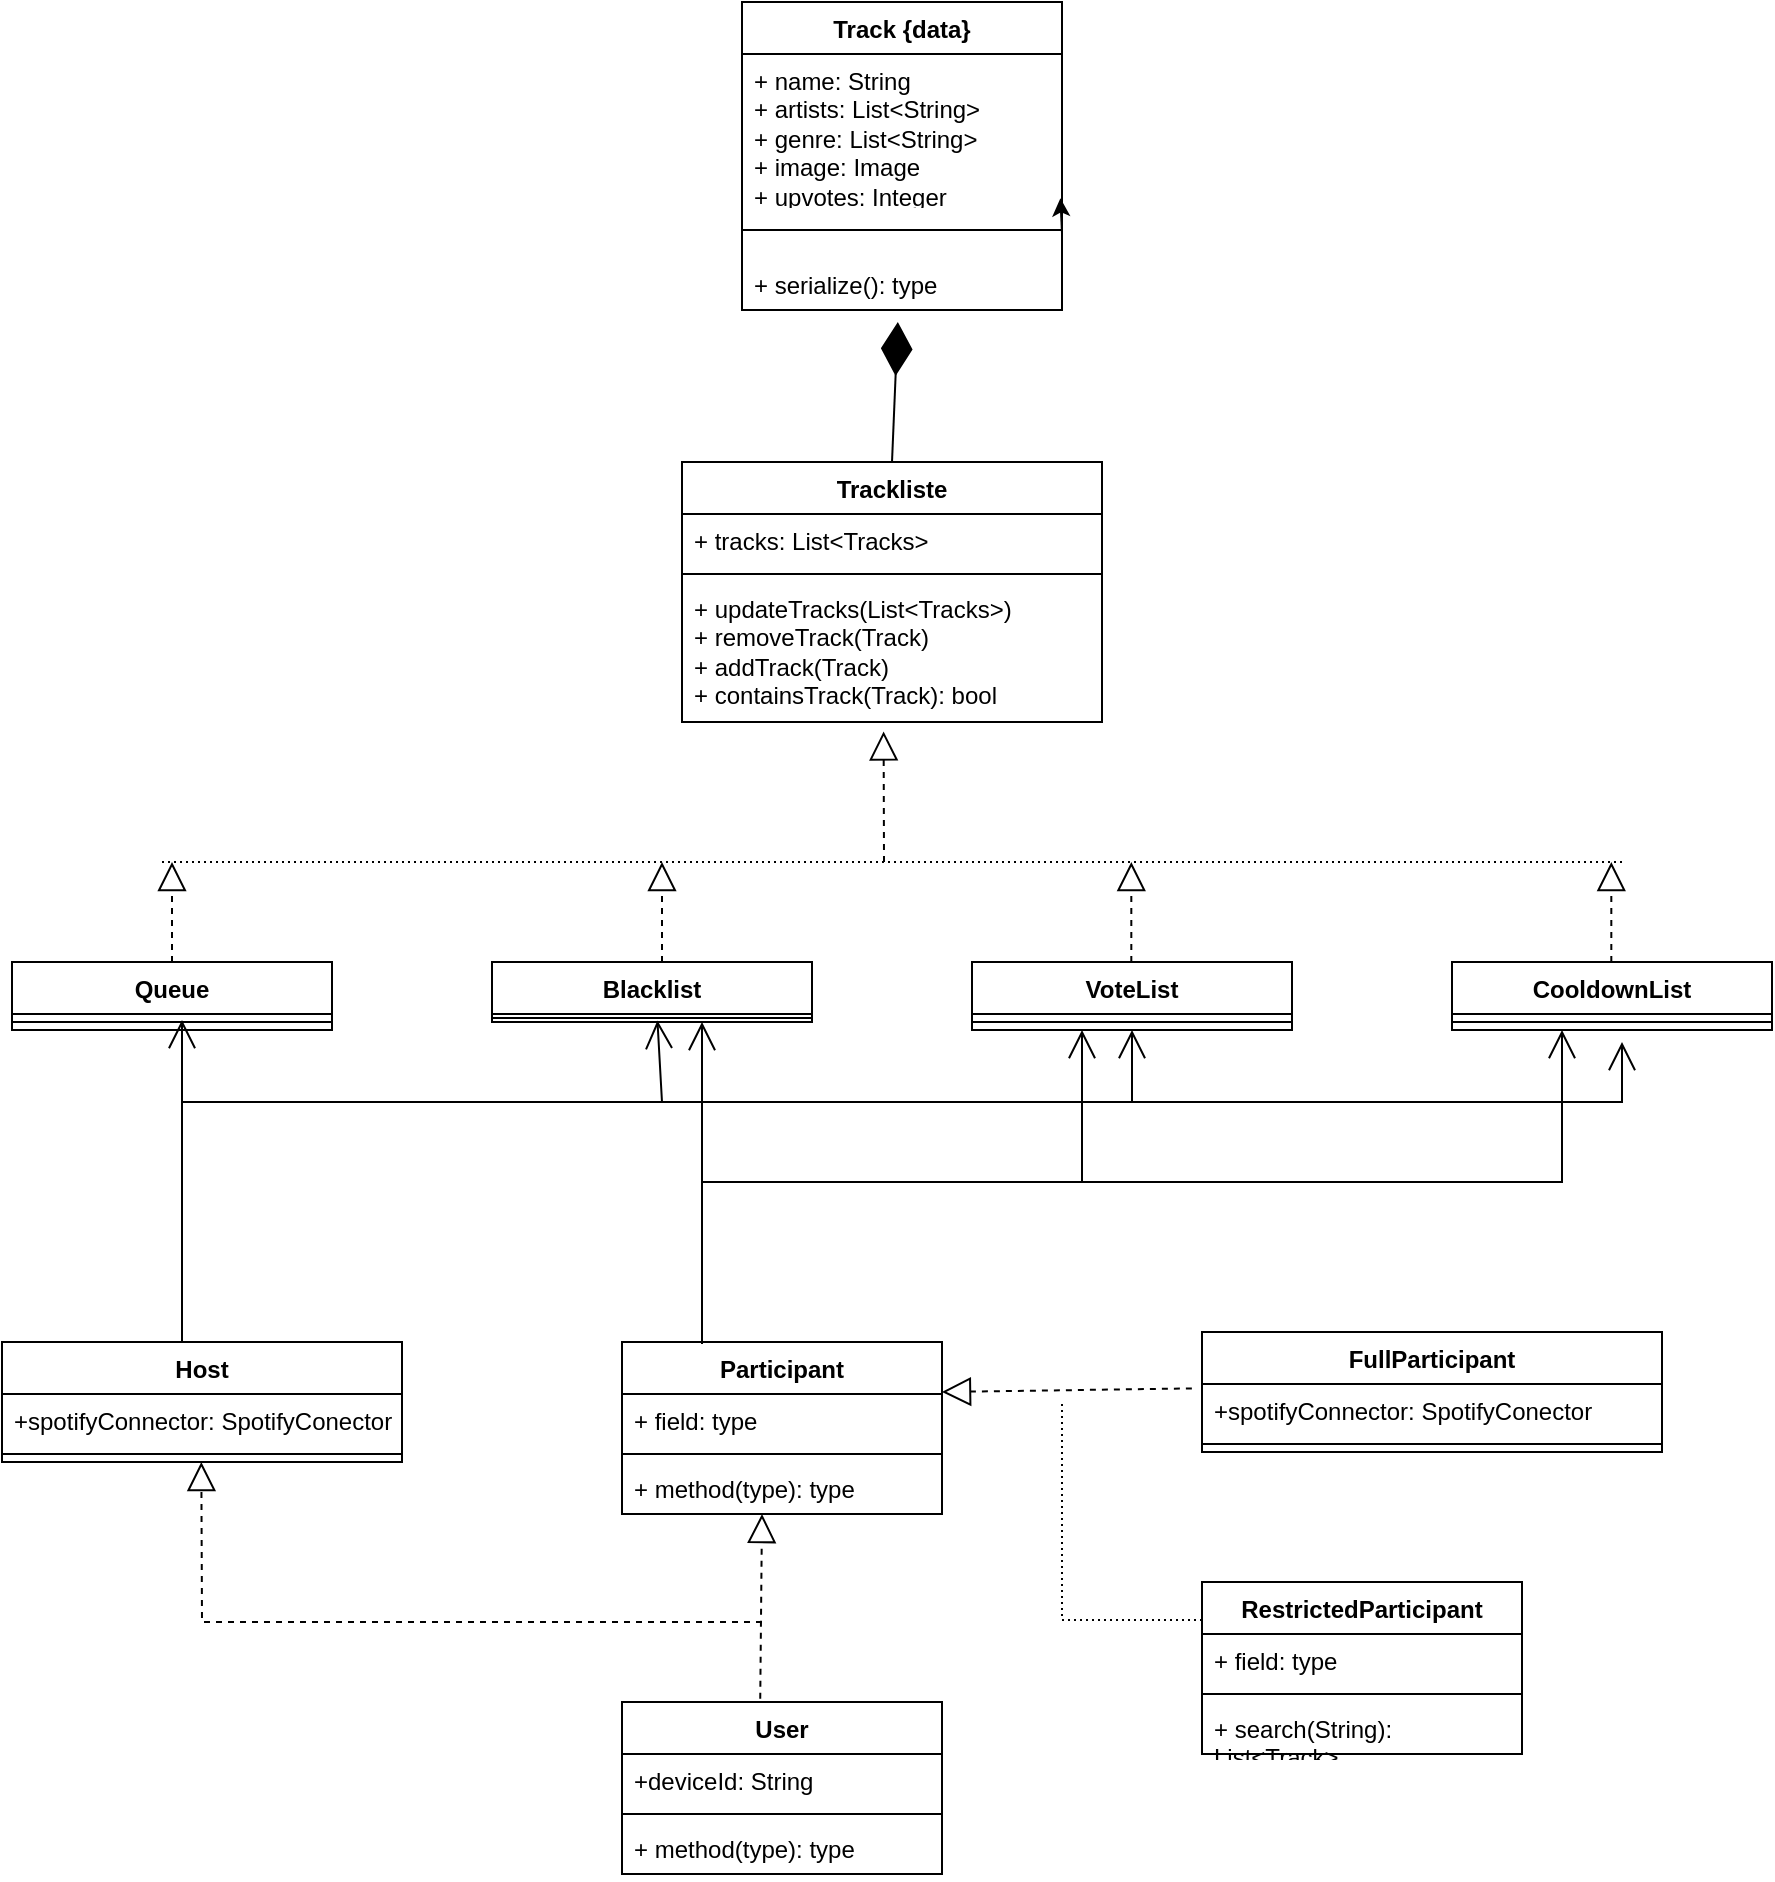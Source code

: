 <mxfile version="22.1.11" type="github">
  <diagram name="Seite-1" id="cwBHMf6WFY8OS25mvuyV">
    <mxGraphModel dx="1361" dy="1455" grid="1" gridSize="10" guides="1" tooltips="1" connect="1" arrows="1" fold="1" page="1" pageScale="1" pageWidth="827" pageHeight="1169" math="0" shadow="0">
      <root>
        <mxCell id="0" />
        <mxCell id="1" parent="0" />
        <mxCell id="21mGU__ByVHopkqidTHc-1" value="Track {data}" style="swimlane;fontStyle=1;align=center;verticalAlign=top;childLayout=stackLayout;horizontal=1;startSize=26;horizontalStack=0;resizeParent=1;resizeParentMax=0;resizeLast=0;collapsible=1;marginBottom=0;whiteSpace=wrap;html=1;" parent="1" vertex="1">
          <mxGeometry x="40" y="-110" width="160" height="154" as="geometry">
            <mxRectangle x="310" y="110" width="100" height="30" as="alternateBounds" />
          </mxGeometry>
        </mxCell>
        <mxCell id="21mGU__ByVHopkqidTHc-2" value="&lt;div&gt;+ name: String&lt;/div&gt;&lt;div&gt;+ artists: List&amp;lt;String&amp;gt;&lt;/div&gt;&lt;div&gt;+ genre: List&amp;lt;String&amp;gt;&lt;/div&gt;&lt;div&gt;+ image: Image&lt;/div&gt;&lt;div&gt;+ upvotes: Integer&lt;br&gt;&lt;/div&gt;&lt;div&gt;&lt;br&gt;&lt;/div&gt;" style="text;strokeColor=none;fillColor=none;align=left;verticalAlign=top;spacingLeft=4;spacingRight=4;overflow=hidden;rotatable=0;points=[[0,0.5],[1,0.5]];portConstraint=eastwest;whiteSpace=wrap;html=1;" parent="21mGU__ByVHopkqidTHc-1" vertex="1">
          <mxGeometry y="26" width="160" height="74" as="geometry" />
        </mxCell>
        <mxCell id="21mGU__ByVHopkqidTHc-3" value="" style="line;strokeWidth=1;fillColor=none;align=left;verticalAlign=middle;spacingTop=-1;spacingLeft=3;spacingRight=3;rotatable=0;labelPosition=right;points=[];portConstraint=eastwest;strokeColor=inherit;" parent="21mGU__ByVHopkqidTHc-1" vertex="1">
          <mxGeometry y="100" width="160" height="28" as="geometry" />
        </mxCell>
        <mxCell id="21mGU__ByVHopkqidTHc-4" value="+ serialize(): type" style="text;strokeColor=none;fillColor=none;align=left;verticalAlign=top;spacingLeft=4;spacingRight=4;overflow=hidden;rotatable=0;points=[[0,0.5],[1,0.5]];portConstraint=eastwest;whiteSpace=wrap;html=1;" parent="21mGU__ByVHopkqidTHc-1" vertex="1">
          <mxGeometry y="128" width="160" height="26" as="geometry" />
        </mxCell>
        <mxCell id="zWyNzxWB-JUxgK_gsZQu-5" style="edgeStyle=orthogonalEdgeStyle;rounded=0;orthogonalLoop=1;jettySize=auto;html=1;exitX=1;exitY=0.75;exitDx=0;exitDy=0;entryX=0.995;entryY=0.975;entryDx=0;entryDy=0;entryPerimeter=0;" edge="1" parent="21mGU__ByVHopkqidTHc-1" source="21mGU__ByVHopkqidTHc-1" target="21mGU__ByVHopkqidTHc-2">
          <mxGeometry relative="1" as="geometry" />
        </mxCell>
        <mxCell id="zWyNzxWB-JUxgK_gsZQu-1" value="Trackliste" style="swimlane;fontStyle=1;align=center;verticalAlign=top;childLayout=stackLayout;horizontal=1;startSize=26;horizontalStack=0;resizeParent=1;resizeParentMax=0;resizeLast=0;collapsible=1;marginBottom=0;whiteSpace=wrap;html=1;" vertex="1" parent="1">
          <mxGeometry x="10" y="120" width="210" height="130" as="geometry" />
        </mxCell>
        <mxCell id="zWyNzxWB-JUxgK_gsZQu-2" value="&lt;div&gt;+ tracks: List&amp;lt;Tracks&amp;gt;&lt;/div&gt;&lt;div&gt;&lt;br&gt;&lt;/div&gt;" style="text;strokeColor=none;fillColor=none;align=left;verticalAlign=top;spacingLeft=4;spacingRight=4;overflow=hidden;rotatable=0;points=[[0,0.5],[1,0.5]];portConstraint=eastwest;whiteSpace=wrap;html=1;" vertex="1" parent="zWyNzxWB-JUxgK_gsZQu-1">
          <mxGeometry y="26" width="210" height="26" as="geometry" />
        </mxCell>
        <mxCell id="zWyNzxWB-JUxgK_gsZQu-3" value="" style="line;strokeWidth=1;fillColor=none;align=left;verticalAlign=middle;spacingTop=-1;spacingLeft=3;spacingRight=3;rotatable=0;labelPosition=right;points=[];portConstraint=eastwest;strokeColor=inherit;" vertex="1" parent="zWyNzxWB-JUxgK_gsZQu-1">
          <mxGeometry y="52" width="210" height="8" as="geometry" />
        </mxCell>
        <mxCell id="zWyNzxWB-JUxgK_gsZQu-4" value="&lt;div&gt;+ updateTracks(List&amp;lt;Tracks&amp;gt;)&lt;/div&gt;&lt;div&gt;+ removeTrack(Track)&lt;/div&gt;&lt;div&gt;+ addTrack(Track)&lt;/div&gt;&lt;div&gt;+ containsTrack(Track): bool&lt;/div&gt;&lt;div&gt;&lt;br&gt;&lt;/div&gt;" style="text;strokeColor=none;fillColor=none;align=left;verticalAlign=top;spacingLeft=4;spacingRight=4;overflow=hidden;rotatable=0;points=[[0,0.5],[1,0.5]];portConstraint=eastwest;whiteSpace=wrap;html=1;" vertex="1" parent="zWyNzxWB-JUxgK_gsZQu-1">
          <mxGeometry y="60" width="210" height="70" as="geometry" />
        </mxCell>
        <mxCell id="zWyNzxWB-JUxgK_gsZQu-10" value="VoteList" style="swimlane;fontStyle=1;align=center;verticalAlign=top;childLayout=stackLayout;horizontal=1;startSize=26;horizontalStack=0;resizeParent=1;resizeParentMax=0;resizeLast=0;collapsible=1;marginBottom=0;whiteSpace=wrap;html=1;" vertex="1" parent="1">
          <mxGeometry x="155" y="370" width="160" height="34" as="geometry">
            <mxRectangle x="50" y="360" width="90" height="30" as="alternateBounds" />
          </mxGeometry>
        </mxCell>
        <mxCell id="zWyNzxWB-JUxgK_gsZQu-12" value="" style="line;strokeWidth=1;fillColor=none;align=left;verticalAlign=middle;spacingTop=-1;spacingLeft=3;spacingRight=3;rotatable=0;labelPosition=right;points=[];portConstraint=eastwest;strokeColor=inherit;" vertex="1" parent="zWyNzxWB-JUxgK_gsZQu-10">
          <mxGeometry y="26" width="160" height="8" as="geometry" />
        </mxCell>
        <mxCell id="zWyNzxWB-JUxgK_gsZQu-15" value="Blacklist" style="swimlane;fontStyle=1;align=center;verticalAlign=top;childLayout=stackLayout;horizontal=1;startSize=26;horizontalStack=0;resizeParent=1;resizeParentMax=0;resizeLast=0;collapsible=1;marginBottom=0;whiteSpace=wrap;html=1;" vertex="1" parent="1">
          <mxGeometry x="-85" y="370" width="160" height="30" as="geometry">
            <mxRectangle x="50" y="360" width="90" height="30" as="alternateBounds" />
          </mxGeometry>
        </mxCell>
        <mxCell id="zWyNzxWB-JUxgK_gsZQu-16" value="" style="line;strokeWidth=1;fillColor=none;align=left;verticalAlign=middle;spacingTop=-1;spacingLeft=3;spacingRight=3;rotatable=0;labelPosition=right;points=[];portConstraint=eastwest;strokeColor=inherit;" vertex="1" parent="zWyNzxWB-JUxgK_gsZQu-15">
          <mxGeometry y="26" width="160" height="4" as="geometry" />
        </mxCell>
        <mxCell id="zWyNzxWB-JUxgK_gsZQu-17" value="Queue" style="swimlane;fontStyle=1;align=center;verticalAlign=top;childLayout=stackLayout;horizontal=1;startSize=26;horizontalStack=0;resizeParent=1;resizeParentMax=0;resizeLast=0;collapsible=1;marginBottom=0;whiteSpace=wrap;html=1;" vertex="1" parent="1">
          <mxGeometry x="-325" y="370" width="160" height="34" as="geometry">
            <mxRectangle x="50" y="360" width="90" height="30" as="alternateBounds" />
          </mxGeometry>
        </mxCell>
        <mxCell id="zWyNzxWB-JUxgK_gsZQu-18" value="" style="line;strokeWidth=1;fillColor=none;align=left;verticalAlign=middle;spacingTop=-1;spacingLeft=3;spacingRight=3;rotatable=0;labelPosition=right;points=[];portConstraint=eastwest;strokeColor=inherit;" vertex="1" parent="zWyNzxWB-JUxgK_gsZQu-17">
          <mxGeometry y="26" width="160" height="8" as="geometry" />
        </mxCell>
        <mxCell id="zWyNzxWB-JUxgK_gsZQu-19" value="CooldownList" style="swimlane;fontStyle=1;align=center;verticalAlign=top;childLayout=stackLayout;horizontal=1;startSize=26;horizontalStack=0;resizeParent=1;resizeParentMax=0;resizeLast=0;collapsible=1;marginBottom=0;whiteSpace=wrap;html=1;" vertex="1" parent="1">
          <mxGeometry x="395" y="370" width="160" height="34" as="geometry">
            <mxRectangle x="50" y="360" width="90" height="30" as="alternateBounds" />
          </mxGeometry>
        </mxCell>
        <mxCell id="zWyNzxWB-JUxgK_gsZQu-20" value="" style="line;strokeWidth=1;fillColor=none;align=left;verticalAlign=middle;spacingTop=-1;spacingLeft=3;spacingRight=3;rotatable=0;labelPosition=right;points=[];portConstraint=eastwest;strokeColor=inherit;" vertex="1" parent="zWyNzxWB-JUxgK_gsZQu-19">
          <mxGeometry y="26" width="160" height="8" as="geometry" />
        </mxCell>
        <mxCell id="zWyNzxWB-JUxgK_gsZQu-23" value="" style="endArrow=diamondThin;endFill=1;endSize=24;html=1;rounded=0;exitX=0.5;exitY=0;exitDx=0;exitDy=0;entryX=0.487;entryY=1.231;entryDx=0;entryDy=0;entryPerimeter=0;" edge="1" parent="1" source="zWyNzxWB-JUxgK_gsZQu-1" target="21mGU__ByVHopkqidTHc-4">
          <mxGeometry width="160" relative="1" as="geometry">
            <mxPoint x="200" y="100" as="sourcePoint" />
            <mxPoint x="370" y="110" as="targetPoint" />
          </mxGeometry>
        </mxCell>
        <mxCell id="zWyNzxWB-JUxgK_gsZQu-26" value="" style="endArrow=block;dashed=1;endFill=0;endSize=12;html=1;rounded=0;exitX=0.5;exitY=0;exitDx=0;exitDy=0;" edge="1" parent="1" source="zWyNzxWB-JUxgK_gsZQu-17">
          <mxGeometry width="160" relative="1" as="geometry">
            <mxPoint x="-350" y="230" as="sourcePoint" />
            <mxPoint x="-245" y="320" as="targetPoint" />
            <Array as="points" />
          </mxGeometry>
        </mxCell>
        <mxCell id="zWyNzxWB-JUxgK_gsZQu-86" value="" style="endArrow=block;dashed=1;endFill=0;endSize=12;html=1;rounded=0;entryX=0.48;entryY=1.067;entryDx=0;entryDy=0;entryPerimeter=0;" edge="1" parent="1" target="zWyNzxWB-JUxgK_gsZQu-4">
          <mxGeometry width="160" relative="1" as="geometry">
            <mxPoint x="111" y="320" as="sourcePoint" />
            <mxPoint x="430" y="740" as="targetPoint" />
          </mxGeometry>
        </mxCell>
        <mxCell id="zWyNzxWB-JUxgK_gsZQu-87" value="" style="endArrow=none;html=1;rounded=0;dashed=1;dashPattern=1 2;" edge="1" parent="1">
          <mxGeometry relative="1" as="geometry">
            <mxPoint x="480" y="320" as="sourcePoint" />
            <mxPoint x="-250" y="320" as="targetPoint" />
          </mxGeometry>
        </mxCell>
        <mxCell id="zWyNzxWB-JUxgK_gsZQu-89" value="" style="endArrow=block;dashed=1;endFill=0;endSize=12;html=1;rounded=0;exitX=0.5;exitY=0;exitDx=0;exitDy=0;" edge="1" parent="1">
          <mxGeometry width="160" relative="1" as="geometry">
            <mxPoint y="370" as="sourcePoint" />
            <mxPoint y="320" as="targetPoint" />
            <Array as="points" />
          </mxGeometry>
        </mxCell>
        <mxCell id="zWyNzxWB-JUxgK_gsZQu-90" value="" style="endArrow=block;dashed=1;endFill=0;endSize=12;html=1;rounded=0;exitX=0.5;exitY=0;exitDx=0;exitDy=0;" edge="1" parent="1">
          <mxGeometry width="160" relative="1" as="geometry">
            <mxPoint x="234.66" y="370" as="sourcePoint" />
            <mxPoint x="234.66" y="320" as="targetPoint" />
            <Array as="points" />
          </mxGeometry>
        </mxCell>
        <mxCell id="zWyNzxWB-JUxgK_gsZQu-94" value="" style="endArrow=block;dashed=1;endFill=0;endSize=12;html=1;rounded=0;exitX=0.5;exitY=0;exitDx=0;exitDy=0;" edge="1" parent="1">
          <mxGeometry width="160" relative="1" as="geometry">
            <mxPoint x="474.66" y="370" as="sourcePoint" />
            <mxPoint x="474.66" y="320" as="targetPoint" />
            <Array as="points" />
          </mxGeometry>
        </mxCell>
        <mxCell id="zWyNzxWB-JUxgK_gsZQu-95" value="Host" style="swimlane;fontStyle=1;align=center;verticalAlign=top;childLayout=stackLayout;horizontal=1;startSize=26;horizontalStack=0;resizeParent=1;resizeParentMax=0;resizeLast=0;collapsible=1;marginBottom=0;whiteSpace=wrap;html=1;" vertex="1" parent="1">
          <mxGeometry x="-330" y="560" width="200" height="60" as="geometry" />
        </mxCell>
        <mxCell id="zWyNzxWB-JUxgK_gsZQu-96" value="+spotifyConnector: SpotifyConector" style="text;strokeColor=none;fillColor=none;align=left;verticalAlign=top;spacingLeft=4;spacingRight=4;overflow=hidden;rotatable=0;points=[[0,0.5],[1,0.5]];portConstraint=eastwest;whiteSpace=wrap;html=1;" vertex="1" parent="zWyNzxWB-JUxgK_gsZQu-95">
          <mxGeometry y="26" width="200" height="26" as="geometry" />
        </mxCell>
        <mxCell id="zWyNzxWB-JUxgK_gsZQu-97" value="" style="line;strokeWidth=1;fillColor=none;align=left;verticalAlign=middle;spacingTop=-1;spacingLeft=3;spacingRight=3;rotatable=0;labelPosition=right;points=[];portConstraint=eastwest;strokeColor=inherit;" vertex="1" parent="zWyNzxWB-JUxgK_gsZQu-95">
          <mxGeometry y="52" width="200" height="8" as="geometry" />
        </mxCell>
        <mxCell id="zWyNzxWB-JUxgK_gsZQu-103" value="FullParticipant" style="swimlane;fontStyle=1;align=center;verticalAlign=top;childLayout=stackLayout;horizontal=1;startSize=26;horizontalStack=0;resizeParent=1;resizeParentMax=0;resizeLast=0;collapsible=1;marginBottom=0;whiteSpace=wrap;html=1;" vertex="1" parent="1">
          <mxGeometry x="270" y="555" width="230" height="60" as="geometry" />
        </mxCell>
        <mxCell id="zWyNzxWB-JUxgK_gsZQu-104" value="+spotifyConnector: SpotifyConector" style="text;strokeColor=none;fillColor=none;align=left;verticalAlign=top;spacingLeft=4;spacingRight=4;overflow=hidden;rotatable=0;points=[[0,0.5],[1,0.5]];portConstraint=eastwest;whiteSpace=wrap;html=1;" vertex="1" parent="zWyNzxWB-JUxgK_gsZQu-103">
          <mxGeometry y="26" width="230" height="26" as="geometry" />
        </mxCell>
        <mxCell id="zWyNzxWB-JUxgK_gsZQu-105" value="" style="line;strokeWidth=1;fillColor=none;align=left;verticalAlign=middle;spacingTop=-1;spacingLeft=3;spacingRight=3;rotatable=0;labelPosition=right;points=[];portConstraint=eastwest;strokeColor=inherit;" vertex="1" parent="zWyNzxWB-JUxgK_gsZQu-103">
          <mxGeometry y="52" width="230" height="8" as="geometry" />
        </mxCell>
        <mxCell id="zWyNzxWB-JUxgK_gsZQu-107" value="Participant" style="swimlane;fontStyle=1;align=center;verticalAlign=top;childLayout=stackLayout;horizontal=1;startSize=26;horizontalStack=0;resizeParent=1;resizeParentMax=0;resizeLast=0;collapsible=1;marginBottom=0;whiteSpace=wrap;html=1;" vertex="1" parent="1">
          <mxGeometry x="-20" y="560" width="160" height="86" as="geometry" />
        </mxCell>
        <mxCell id="zWyNzxWB-JUxgK_gsZQu-108" value="+ field: type" style="text;strokeColor=none;fillColor=none;align=left;verticalAlign=top;spacingLeft=4;spacingRight=4;overflow=hidden;rotatable=0;points=[[0,0.5],[1,0.5]];portConstraint=eastwest;whiteSpace=wrap;html=1;" vertex="1" parent="zWyNzxWB-JUxgK_gsZQu-107">
          <mxGeometry y="26" width="160" height="26" as="geometry" />
        </mxCell>
        <mxCell id="zWyNzxWB-JUxgK_gsZQu-109" value="" style="line;strokeWidth=1;fillColor=none;align=left;verticalAlign=middle;spacingTop=-1;spacingLeft=3;spacingRight=3;rotatable=0;labelPosition=right;points=[];portConstraint=eastwest;strokeColor=inherit;" vertex="1" parent="zWyNzxWB-JUxgK_gsZQu-107">
          <mxGeometry y="52" width="160" height="8" as="geometry" />
        </mxCell>
        <mxCell id="zWyNzxWB-JUxgK_gsZQu-110" value="+ method(type): type" style="text;strokeColor=none;fillColor=none;align=left;verticalAlign=top;spacingLeft=4;spacingRight=4;overflow=hidden;rotatable=0;points=[[0,0.5],[1,0.5]];portConstraint=eastwest;whiteSpace=wrap;html=1;" vertex="1" parent="zWyNzxWB-JUxgK_gsZQu-107">
          <mxGeometry y="60" width="160" height="26" as="geometry" />
        </mxCell>
        <mxCell id="zWyNzxWB-JUxgK_gsZQu-112" value="User" style="swimlane;fontStyle=1;align=center;verticalAlign=top;childLayout=stackLayout;horizontal=1;startSize=26;horizontalStack=0;resizeParent=1;resizeParentMax=0;resizeLast=0;collapsible=1;marginBottom=0;whiteSpace=wrap;html=1;" vertex="1" parent="1">
          <mxGeometry x="-20" y="740" width="160" height="86" as="geometry" />
        </mxCell>
        <mxCell id="zWyNzxWB-JUxgK_gsZQu-113" value="+deviceId: String " style="text;strokeColor=none;fillColor=none;align=left;verticalAlign=top;spacingLeft=4;spacingRight=4;overflow=hidden;rotatable=0;points=[[0,0.5],[1,0.5]];portConstraint=eastwest;whiteSpace=wrap;html=1;" vertex="1" parent="zWyNzxWB-JUxgK_gsZQu-112">
          <mxGeometry y="26" width="160" height="26" as="geometry" />
        </mxCell>
        <mxCell id="zWyNzxWB-JUxgK_gsZQu-114" value="" style="line;strokeWidth=1;fillColor=none;align=left;verticalAlign=middle;spacingTop=-1;spacingLeft=3;spacingRight=3;rotatable=0;labelPosition=right;points=[];portConstraint=eastwest;strokeColor=inherit;" vertex="1" parent="zWyNzxWB-JUxgK_gsZQu-112">
          <mxGeometry y="52" width="160" height="8" as="geometry" />
        </mxCell>
        <mxCell id="zWyNzxWB-JUxgK_gsZQu-115" value="+ method(type): type" style="text;strokeColor=none;fillColor=none;align=left;verticalAlign=top;spacingLeft=4;spacingRight=4;overflow=hidden;rotatable=0;points=[[0,0.5],[1,0.5]];portConstraint=eastwest;whiteSpace=wrap;html=1;" vertex="1" parent="zWyNzxWB-JUxgK_gsZQu-112">
          <mxGeometry y="60" width="160" height="26" as="geometry" />
        </mxCell>
        <mxCell id="zWyNzxWB-JUxgK_gsZQu-123" value="" style="endArrow=open;endFill=1;endSize=12;html=1;rounded=0;fontStyle=1" edge="1" parent="1">
          <mxGeometry width="160" relative="1" as="geometry">
            <mxPoint x="-240" y="560" as="sourcePoint" />
            <mxPoint x="-240" y="399.02" as="targetPoint" />
            <Array as="points" />
          </mxGeometry>
        </mxCell>
        <mxCell id="zWyNzxWB-JUxgK_gsZQu-125" value="" style="endArrow=open;endFill=1;endSize=12;html=1;rounded=0;entryX=0.517;entryY=0.815;entryDx=0;entryDy=0;entryPerimeter=0;" edge="1" parent="1" target="zWyNzxWB-JUxgK_gsZQu-16">
          <mxGeometry width="160" relative="1" as="geometry">
            <mxPoint x="-240" y="440" as="sourcePoint" />
            <mxPoint x="3" y="409" as="targetPoint" />
            <Array as="points">
              <mxPoint y="440" />
            </Array>
          </mxGeometry>
        </mxCell>
        <mxCell id="zWyNzxWB-JUxgK_gsZQu-127" value="" style="endArrow=open;endFill=1;endSize=12;html=1;rounded=0;entryX=0.5;entryY=1;entryDx=0;entryDy=0;" edge="1" parent="1" target="zWyNzxWB-JUxgK_gsZQu-10">
          <mxGeometry width="160" relative="1" as="geometry">
            <mxPoint y="440" as="sourcePoint" />
            <mxPoint x="-220" y="419.02" as="targetPoint" />
            <Array as="points">
              <mxPoint x="235" y="440" />
            </Array>
          </mxGeometry>
        </mxCell>
        <mxCell id="zWyNzxWB-JUxgK_gsZQu-128" value="" style="endArrow=open;endFill=1;endSize=12;html=1;rounded=0;" edge="1" parent="1">
          <mxGeometry width="160" relative="1" as="geometry">
            <mxPoint x="230" y="440" as="sourcePoint" />
            <mxPoint x="480" y="410" as="targetPoint" />
            <Array as="points">
              <mxPoint x="480" y="440" />
            </Array>
          </mxGeometry>
        </mxCell>
        <mxCell id="zWyNzxWB-JUxgK_gsZQu-129" value="" style="endArrow=open;endFill=1;endSize=12;html=1;rounded=0;" edge="1" parent="1">
          <mxGeometry width="160" relative="1" as="geometry">
            <mxPoint x="20" y="560.98" as="sourcePoint" />
            <mxPoint x="20" y="400" as="targetPoint" />
            <Array as="points" />
          </mxGeometry>
        </mxCell>
        <mxCell id="zWyNzxWB-JUxgK_gsZQu-130" value="" style="endArrow=open;endFill=1;endSize=12;html=1;rounded=0;" edge="1" parent="1">
          <mxGeometry width="160" relative="1" as="geometry">
            <mxPoint x="20" y="480" as="sourcePoint" />
            <mxPoint x="210" y="404" as="targetPoint" />
            <Array as="points">
              <mxPoint x="210" y="480" />
            </Array>
          </mxGeometry>
        </mxCell>
        <mxCell id="zWyNzxWB-JUxgK_gsZQu-131" value="" style="endArrow=open;endFill=1;endSize=12;html=1;rounded=0;" edge="1" parent="1">
          <mxGeometry width="160" relative="1" as="geometry">
            <mxPoint x="210" y="480" as="sourcePoint" />
            <mxPoint x="450" y="404" as="targetPoint" />
            <Array as="points">
              <mxPoint x="450" y="480" />
            </Array>
          </mxGeometry>
        </mxCell>
        <mxCell id="zWyNzxWB-JUxgK_gsZQu-132" value="" style="endArrow=block;dashed=1;endFill=0;endSize=12;html=1;rounded=0;exitX=0.432;exitY=-0.019;exitDx=0;exitDy=0;exitPerimeter=0;" edge="1" parent="1" source="zWyNzxWB-JUxgK_gsZQu-112">
          <mxGeometry width="160" relative="1" as="geometry">
            <mxPoint x="50" y="696" as="sourcePoint" />
            <mxPoint x="50" y="646" as="targetPoint" />
            <Array as="points" />
          </mxGeometry>
        </mxCell>
        <mxCell id="zWyNzxWB-JUxgK_gsZQu-133" value="" style="endArrow=block;dashed=1;endFill=0;endSize=12;html=1;rounded=0;" edge="1" parent="1">
          <mxGeometry width="160" relative="1" as="geometry">
            <mxPoint x="50" y="700" as="sourcePoint" />
            <mxPoint x="-230.34" y="620" as="targetPoint" />
            <Array as="points">
              <mxPoint x="-230" y="700" />
            </Array>
          </mxGeometry>
        </mxCell>
        <mxCell id="zWyNzxWB-JUxgK_gsZQu-137" value="" style="endArrow=block;dashed=1;endFill=0;endSize=12;html=1;rounded=0;entryX=1.009;entryY=0.768;entryDx=0;entryDy=0;entryPerimeter=0;exitX=-0.022;exitY=0.47;exitDx=0;exitDy=0;exitPerimeter=0;" edge="1" parent="1" source="zWyNzxWB-JUxgK_gsZQu-103">
          <mxGeometry width="160" relative="1" as="geometry">
            <mxPoint x="238.56" y="589.03" as="sourcePoint" />
            <mxPoint x="140.0" y="584.998" as="targetPoint" />
            <Array as="points" />
          </mxGeometry>
        </mxCell>
        <mxCell id="zWyNzxWB-JUxgK_gsZQu-138" value="" style="endArrow=none;html=1;rounded=0;dashed=1;dashPattern=1 2;" edge="1" parent="1">
          <mxGeometry relative="1" as="geometry">
            <mxPoint x="270" y="699" as="sourcePoint" />
            <mxPoint x="200" y="590" as="targetPoint" />
            <Array as="points">
              <mxPoint x="200" y="699" />
            </Array>
          </mxGeometry>
        </mxCell>
        <mxCell id="zWyNzxWB-JUxgK_gsZQu-149" value="RestrictedParticipant" style="swimlane;fontStyle=1;align=center;verticalAlign=top;childLayout=stackLayout;horizontal=1;startSize=26;horizontalStack=0;resizeParent=1;resizeParentMax=0;resizeLast=0;collapsible=1;marginBottom=0;whiteSpace=wrap;html=1;" vertex="1" parent="1">
          <mxGeometry x="270" y="680" width="160" height="86" as="geometry" />
        </mxCell>
        <mxCell id="zWyNzxWB-JUxgK_gsZQu-150" value="+ field: type" style="text;strokeColor=none;fillColor=none;align=left;verticalAlign=top;spacingLeft=4;spacingRight=4;overflow=hidden;rotatable=0;points=[[0,0.5],[1,0.5]];portConstraint=eastwest;whiteSpace=wrap;html=1;" vertex="1" parent="zWyNzxWB-JUxgK_gsZQu-149">
          <mxGeometry y="26" width="160" height="26" as="geometry" />
        </mxCell>
        <mxCell id="zWyNzxWB-JUxgK_gsZQu-151" value="" style="line;strokeWidth=1;fillColor=none;align=left;verticalAlign=middle;spacingTop=-1;spacingLeft=3;spacingRight=3;rotatable=0;labelPosition=right;points=[];portConstraint=eastwest;strokeColor=inherit;" vertex="1" parent="zWyNzxWB-JUxgK_gsZQu-149">
          <mxGeometry y="52" width="160" height="8" as="geometry" />
        </mxCell>
        <mxCell id="zWyNzxWB-JUxgK_gsZQu-152" value="+ search(String): List&amp;lt;Track&amp;gt;" style="text;strokeColor=none;fillColor=none;align=left;verticalAlign=top;spacingLeft=4;spacingRight=4;overflow=hidden;rotatable=0;points=[[0,0.5],[1,0.5]];portConstraint=eastwest;whiteSpace=wrap;html=1;" vertex="1" parent="zWyNzxWB-JUxgK_gsZQu-149">
          <mxGeometry y="60" width="160" height="26" as="geometry" />
        </mxCell>
      </root>
    </mxGraphModel>
  </diagram>
</mxfile>
